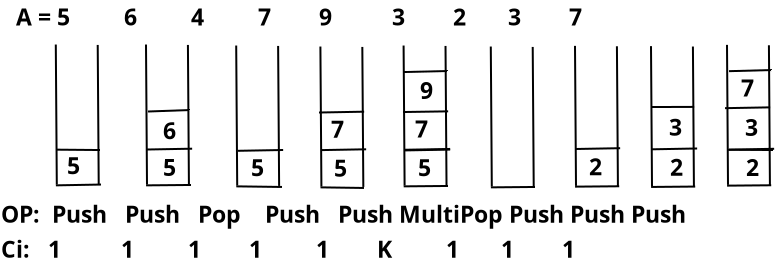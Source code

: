 <?xml version="1.0" encoding="UTF-8"?>
<dia:diagram xmlns:dia="http://www.lysator.liu.se/~alla/dia/">
  <dia:layer name="Background" visible="true" active="true">
    <dia:object type="Standard - Line" version="0" id="O0">
      <dia:attribute name="obj_pos">
        <dia:point val="-21.04,4.95"/>
      </dia:attribute>
      <dia:attribute name="obj_bb">
        <dia:rectangle val="-21.09,4.9;-20.939,12.0"/>
      </dia:attribute>
      <dia:attribute name="conn_endpoints">
        <dia:point val="-21.04,4.95"/>
        <dia:point val="-20.99,11.95"/>
      </dia:attribute>
      <dia:attribute name="numcp">
        <dia:int val="1"/>
      </dia:attribute>
    </dia:object>
    <dia:object type="Standard - Line" version="0" id="O1">
      <dia:attribute name="obj_pos">
        <dia:point val="-18.944,4.97"/>
      </dia:attribute>
      <dia:attribute name="obj_bb">
        <dia:rectangle val="-18.995,4.92;-18.844,12.021"/>
      </dia:attribute>
      <dia:attribute name="conn_endpoints">
        <dia:point val="-18.944,4.97"/>
        <dia:point val="-18.894,11.97"/>
      </dia:attribute>
      <dia:attribute name="numcp">
        <dia:int val="1"/>
      </dia:attribute>
    </dia:object>
    <dia:object type="Standard - Line" version="0" id="O2">
      <dia:attribute name="obj_pos">
        <dia:point val="-21.036,11.99"/>
      </dia:attribute>
      <dia:attribute name="obj_bb">
        <dia:rectangle val="-21.087,11.899;-18.729,12.041"/>
      </dia:attribute>
      <dia:attribute name="conn_endpoints">
        <dia:point val="-21.036,11.99"/>
        <dia:point val="-18.78,11.95"/>
      </dia:attribute>
      <dia:attribute name="numcp">
        <dia:int val="1"/>
      </dia:attribute>
    </dia:object>
    <dia:object type="Standard - Line" version="0" id="O3">
      <dia:attribute name="obj_pos">
        <dia:point val="-16.53,4.95"/>
      </dia:attribute>
      <dia:attribute name="obj_bb">
        <dia:rectangle val="-16.58,4.9;-16.429,12.0"/>
      </dia:attribute>
      <dia:attribute name="conn_endpoints">
        <dia:point val="-16.53,4.95"/>
        <dia:point val="-16.48,11.95"/>
      </dia:attribute>
      <dia:attribute name="numcp">
        <dia:int val="1"/>
      </dia:attribute>
    </dia:object>
    <dia:object type="Standard - Line" version="0" id="O4">
      <dia:attribute name="obj_pos">
        <dia:point val="-14.434,4.97"/>
      </dia:attribute>
      <dia:attribute name="obj_bb">
        <dia:rectangle val="-14.485,4.92;-14.334,12.021"/>
      </dia:attribute>
      <dia:attribute name="conn_endpoints">
        <dia:point val="-14.434,4.97"/>
        <dia:point val="-14.384,11.97"/>
      </dia:attribute>
      <dia:attribute name="numcp">
        <dia:int val="1"/>
      </dia:attribute>
    </dia:object>
    <dia:object type="Standard - Line" version="0" id="O5">
      <dia:attribute name="obj_pos">
        <dia:point val="-16.526,11.99"/>
      </dia:attribute>
      <dia:attribute name="obj_bb">
        <dia:rectangle val="-16.576,11.92;-14.23,12.041"/>
      </dia:attribute>
      <dia:attribute name="conn_endpoints">
        <dia:point val="-16.526,11.99"/>
        <dia:point val="-14.28,11.971"/>
      </dia:attribute>
      <dia:attribute name="numcp">
        <dia:int val="1"/>
      </dia:attribute>
    </dia:object>
    <dia:object type="Standard - Line" version="0" id="O6">
      <dia:attribute name="obj_pos">
        <dia:point val="-12.02,5"/>
      </dia:attribute>
      <dia:attribute name="obj_bb">
        <dia:rectangle val="-12.07,4.95;-11.919,12.05"/>
      </dia:attribute>
      <dia:attribute name="conn_endpoints">
        <dia:point val="-12.02,5"/>
        <dia:point val="-11.97,12"/>
      </dia:attribute>
      <dia:attribute name="numcp">
        <dia:int val="1"/>
      </dia:attribute>
    </dia:object>
    <dia:object type="Standard - Line" version="0" id="O7">
      <dia:attribute name="obj_pos">
        <dia:point val="-9.924,5.02"/>
      </dia:attribute>
      <dia:attribute name="obj_bb">
        <dia:rectangle val="-9.975,4.97;-9.824,12.071"/>
      </dia:attribute>
      <dia:attribute name="conn_endpoints">
        <dia:point val="-9.924,5.02"/>
        <dia:point val="-9.874,12.02"/>
      </dia:attribute>
      <dia:attribute name="numcp">
        <dia:int val="1"/>
      </dia:attribute>
    </dia:object>
    <dia:object type="Standard - Line" version="0" id="O8">
      <dia:attribute name="obj_pos">
        <dia:point val="-12.016,12.04"/>
      </dia:attribute>
      <dia:attribute name="obj_bb">
        <dia:rectangle val="-12.066,11.99;-9.679,12.121"/>
      </dia:attribute>
      <dia:attribute name="conn_endpoints">
        <dia:point val="-12.016,12.04"/>
        <dia:point val="-9.73,12.071"/>
      </dia:attribute>
      <dia:attribute name="numcp">
        <dia:int val="1"/>
      </dia:attribute>
    </dia:object>
    <dia:object type="Standard - Line" version="0" id="O9">
      <dia:attribute name="obj_pos">
        <dia:point val="-7.81,5.05"/>
      </dia:attribute>
      <dia:attribute name="obj_bb">
        <dia:rectangle val="-7.86,5.0;-7.709,12.1"/>
      </dia:attribute>
      <dia:attribute name="conn_endpoints">
        <dia:point val="-7.81,5.05"/>
        <dia:point val="-7.76,12.05"/>
      </dia:attribute>
      <dia:attribute name="numcp">
        <dia:int val="1"/>
      </dia:attribute>
    </dia:object>
    <dia:object type="Standard - Line" version="0" id="O10">
      <dia:attribute name="obj_pos">
        <dia:point val="-5.714,5.07"/>
      </dia:attribute>
      <dia:attribute name="obj_bb">
        <dia:rectangle val="-5.765,5.02;-5.614,12.121"/>
      </dia:attribute>
      <dia:attribute name="conn_endpoints">
        <dia:point val="-5.714,5.07"/>
        <dia:point val="-5.664,12.07"/>
      </dia:attribute>
      <dia:attribute name="numcp">
        <dia:int val="1"/>
      </dia:attribute>
    </dia:object>
    <dia:object type="Standard - Line" version="0" id="O11">
      <dia:attribute name="obj_pos">
        <dia:point val="-7.806,12.09"/>
      </dia:attribute>
      <dia:attribute name="obj_bb">
        <dia:rectangle val="-7.857,12.04;-5.579,12.171"/>
      </dia:attribute>
      <dia:attribute name="conn_endpoints">
        <dia:point val="-7.806,12.09"/>
        <dia:point val="-5.63,12.121"/>
      </dia:attribute>
      <dia:attribute name="numcp">
        <dia:int val="1"/>
      </dia:attribute>
    </dia:object>
    <dia:object type="Standard - Line" version="0" id="O12">
      <dia:attribute name="obj_pos">
        <dia:point val="-3.65,5"/>
      </dia:attribute>
      <dia:attribute name="obj_bb">
        <dia:rectangle val="-3.7,4.95;-3.549,12.05"/>
      </dia:attribute>
      <dia:attribute name="conn_endpoints">
        <dia:point val="-3.65,5"/>
        <dia:point val="-3.6,12"/>
      </dia:attribute>
      <dia:attribute name="numcp">
        <dia:int val="1"/>
      </dia:attribute>
    </dia:object>
    <dia:object type="Standard - Line" version="0" id="O13">
      <dia:attribute name="obj_pos">
        <dia:point val="-1.554,5.02"/>
      </dia:attribute>
      <dia:attribute name="obj_bb">
        <dia:rectangle val="-1.605,4.97;-1.454,12.071"/>
      </dia:attribute>
      <dia:attribute name="conn_endpoints">
        <dia:point val="-1.554,5.02"/>
        <dia:point val="-1.504,12.02"/>
      </dia:attribute>
      <dia:attribute name="numcp">
        <dia:int val="1"/>
      </dia:attribute>
    </dia:object>
    <dia:object type="Standard - Line" version="0" id="O14">
      <dia:attribute name="obj_pos">
        <dia:point val="-3.646,12.04"/>
      </dia:attribute>
      <dia:attribute name="obj_bb">
        <dia:rectangle val="-3.696,11.97;-1.38,12.091"/>
      </dia:attribute>
      <dia:attribute name="conn_endpoints">
        <dia:point val="-3.646,12.04"/>
        <dia:point val="-1.43,12.021"/>
      </dia:attribute>
      <dia:attribute name="numcp">
        <dia:int val="1"/>
      </dia:attribute>
    </dia:object>
    <dia:object type="Standard - Line" version="0" id="O15">
      <dia:attribute name="obj_pos">
        <dia:point val="0.71,5.05"/>
      </dia:attribute>
      <dia:attribute name="obj_bb">
        <dia:rectangle val="0.66,5.0;0.811,12.1"/>
      </dia:attribute>
      <dia:attribute name="conn_endpoints">
        <dia:point val="0.71,5.05"/>
        <dia:point val="0.76,12.05"/>
      </dia:attribute>
      <dia:attribute name="numcp">
        <dia:int val="1"/>
      </dia:attribute>
    </dia:object>
    <dia:object type="Standard - Line" version="0" id="O16">
      <dia:attribute name="obj_pos">
        <dia:point val="2.806,5.07"/>
      </dia:attribute>
      <dia:attribute name="obj_bb">
        <dia:rectangle val="2.755,5.02;2.906,12.121"/>
      </dia:attribute>
      <dia:attribute name="conn_endpoints">
        <dia:point val="2.806,5.07"/>
        <dia:point val="2.856,12.07"/>
      </dia:attribute>
      <dia:attribute name="numcp">
        <dia:int val="1"/>
      </dia:attribute>
    </dia:object>
    <dia:object type="Standard - Line" version="0" id="O17">
      <dia:attribute name="obj_pos">
        <dia:point val="0.714,12.09"/>
      </dia:attribute>
      <dia:attribute name="obj_bb">
        <dia:rectangle val="0.664,12.02;2.97,12.141"/>
      </dia:attribute>
      <dia:attribute name="conn_endpoints">
        <dia:point val="0.714,12.09"/>
        <dia:point val="2.92,12.071"/>
      </dia:attribute>
      <dia:attribute name="numcp">
        <dia:int val="1"/>
      </dia:attribute>
    </dia:object>
    <dia:object type="Standard - Line" version="0" id="O18">
      <dia:attribute name="obj_pos">
        <dia:point val="4.92,5.015"/>
      </dia:attribute>
      <dia:attribute name="obj_bb">
        <dia:rectangle val="4.87,4.965;5.021,12.065"/>
      </dia:attribute>
      <dia:attribute name="conn_endpoints">
        <dia:point val="4.92,5.015"/>
        <dia:point val="4.97,12.015"/>
      </dia:attribute>
      <dia:attribute name="numcp">
        <dia:int val="1"/>
      </dia:attribute>
    </dia:object>
    <dia:object type="Standard - Line" version="0" id="O19">
      <dia:attribute name="obj_pos">
        <dia:point val="7.016,5.035"/>
      </dia:attribute>
      <dia:attribute name="obj_bb">
        <dia:rectangle val="6.965,4.985;7.116,12.086"/>
      </dia:attribute>
      <dia:attribute name="conn_endpoints">
        <dia:point val="7.016,5.035"/>
        <dia:point val="7.066,12.035"/>
      </dia:attribute>
      <dia:attribute name="numcp">
        <dia:int val="1"/>
      </dia:attribute>
    </dia:object>
    <dia:object type="Standard - Line" version="0" id="O20">
      <dia:attribute name="obj_pos">
        <dia:point val="4.924,12.055"/>
      </dia:attribute>
      <dia:attribute name="obj_bb">
        <dia:rectangle val="4.874,11.985;7.181,12.106"/>
      </dia:attribute>
      <dia:attribute name="conn_endpoints">
        <dia:point val="4.924,12.055"/>
        <dia:point val="7.13,12.036"/>
      </dia:attribute>
      <dia:attribute name="numcp">
        <dia:int val="1"/>
      </dia:attribute>
    </dia:object>
    <dia:object type="Standard - Line" version="0" id="O21">
      <dia:attribute name="obj_pos">
        <dia:point val="8.72,5.03"/>
      </dia:attribute>
      <dia:attribute name="obj_bb">
        <dia:rectangle val="8.67,4.98;8.821,12.08"/>
      </dia:attribute>
      <dia:attribute name="conn_endpoints">
        <dia:point val="8.72,5.03"/>
        <dia:point val="8.77,12.03"/>
      </dia:attribute>
      <dia:attribute name="numcp">
        <dia:int val="1"/>
      </dia:attribute>
    </dia:object>
    <dia:object type="Standard - Line" version="0" id="O22">
      <dia:attribute name="obj_pos">
        <dia:point val="10.816,5.05"/>
      </dia:attribute>
      <dia:attribute name="obj_bb">
        <dia:rectangle val="10.765,5;10.916,12.101"/>
      </dia:attribute>
      <dia:attribute name="conn_endpoints">
        <dia:point val="10.816,5.05"/>
        <dia:point val="10.866,12.05"/>
      </dia:attribute>
      <dia:attribute name="numcp">
        <dia:int val="1"/>
      </dia:attribute>
    </dia:object>
    <dia:object type="Standard - Line" version="0" id="O23">
      <dia:attribute name="obj_pos">
        <dia:point val="8.724,12.07"/>
      </dia:attribute>
      <dia:attribute name="obj_bb">
        <dia:rectangle val="8.674,12.0;10.981,12.121"/>
      </dia:attribute>
      <dia:attribute name="conn_endpoints">
        <dia:point val="8.724,12.07"/>
        <dia:point val="10.93,12.051"/>
      </dia:attribute>
      <dia:attribute name="numcp">
        <dia:int val="1"/>
      </dia:attribute>
    </dia:object>
    <dia:object type="Standard - Line" version="0" id="O24">
      <dia:attribute name="obj_pos">
        <dia:point val="-20.979,10.206"/>
      </dia:attribute>
      <dia:attribute name="obj_bb">
        <dia:rectangle val="-21.029,10.156;-18.779,10.274"/>
      </dia:attribute>
      <dia:attribute name="conn_endpoints">
        <dia:point val="-20.979,10.206"/>
        <dia:point val="-18.83,10.224"/>
      </dia:attribute>
      <dia:attribute name="numcp">
        <dia:int val="1"/>
      </dia:attribute>
    </dia:object>
    <dia:object type="Standard - Text" version="1" id="O25">
      <dia:attribute name="obj_pos">
        <dia:point val="-23.03,4.0"/>
      </dia:attribute>
      <dia:attribute name="obj_bb">
        <dia:rectangle val="-23.03,2.901;14.031,4.336"/>
      </dia:attribute>
      <dia:attribute name="text">
        <dia:composite type="text">
          <dia:attribute name="string">
            <dia:string>#A = 5         6         4         7        9          3        2       3        7#</dia:string>
          </dia:attribute>
          <dia:attribute name="font">
            <dia:font family="sans" style="80" name="Helvetica-Bold"/>
          </dia:attribute>
          <dia:attribute name="height">
            <dia:real val="1.435"/>
          </dia:attribute>
          <dia:attribute name="pos">
            <dia:point val="-23.03,4.0"/>
          </dia:attribute>
          <dia:attribute name="color">
            <dia:color val="#000000"/>
          </dia:attribute>
          <dia:attribute name="alignment">
            <dia:enum val="0"/>
          </dia:attribute>
        </dia:composite>
      </dia:attribute>
      <dia:attribute name="valign">
        <dia:enum val="3"/>
      </dia:attribute>
    </dia:object>
    <dia:object type="Standard - Line" version="0" id="O26">
      <dia:attribute name="obj_pos">
        <dia:point val="12.52,4.965"/>
      </dia:attribute>
      <dia:attribute name="obj_bb">
        <dia:rectangle val="12.47,4.915;12.621,12.015"/>
      </dia:attribute>
      <dia:attribute name="conn_endpoints">
        <dia:point val="12.52,4.965"/>
        <dia:point val="12.57,11.965"/>
      </dia:attribute>
      <dia:attribute name="numcp">
        <dia:int val="1"/>
      </dia:attribute>
    </dia:object>
    <dia:object type="Standard - Line" version="0" id="O27">
      <dia:attribute name="obj_pos">
        <dia:point val="14.616,4.985"/>
      </dia:attribute>
      <dia:attribute name="obj_bb">
        <dia:rectangle val="14.565,4.935;14.716,12.036"/>
      </dia:attribute>
      <dia:attribute name="conn_endpoints">
        <dia:point val="14.616,4.985"/>
        <dia:point val="14.666,11.985"/>
      </dia:attribute>
      <dia:attribute name="numcp">
        <dia:int val="1"/>
      </dia:attribute>
    </dia:object>
    <dia:object type="Standard - Line" version="0" id="O28">
      <dia:attribute name="obj_pos">
        <dia:point val="12.524,12.005"/>
      </dia:attribute>
      <dia:attribute name="obj_bb">
        <dia:rectangle val="12.474,11.935;14.781,12.056"/>
      </dia:attribute>
      <dia:attribute name="conn_endpoints">
        <dia:point val="12.524,12.005"/>
        <dia:point val="14.73,11.986"/>
      </dia:attribute>
      <dia:attribute name="numcp">
        <dia:int val="1"/>
      </dia:attribute>
    </dia:object>
    <dia:object type="Standard - Text" version="1" id="O29">
      <dia:attribute name="obj_pos">
        <dia:point val="-20.48,11.43"/>
      </dia:attribute>
      <dia:attribute name="obj_bb">
        <dia:rectangle val="-20.48,10.365;-19.682,11.7"/>
      </dia:attribute>
      <dia:attribute name="text">
        <dia:composite type="text">
          <dia:attribute name="string">
            <dia:string>#5#</dia:string>
          </dia:attribute>
          <dia:attribute name="font">
            <dia:font family="sans" style="80" name="Helvetica-Bold"/>
          </dia:attribute>
          <dia:attribute name="height">
            <dia:real val="1.435"/>
          </dia:attribute>
          <dia:attribute name="pos">
            <dia:point val="-20.48,11.43"/>
          </dia:attribute>
          <dia:attribute name="color">
            <dia:color val="#000000"/>
          </dia:attribute>
          <dia:attribute name="alignment">
            <dia:enum val="0"/>
          </dia:attribute>
        </dia:composite>
      </dia:attribute>
      <dia:attribute name="valign">
        <dia:enum val="3"/>
      </dia:attribute>
    </dia:object>
    <dia:object type="Standard - Text" version="1" id="O30">
      <dia:attribute name="obj_pos">
        <dia:point val="-15.68,9.68"/>
      </dia:attribute>
      <dia:attribute name="obj_bb">
        <dia:rectangle val="-15.68,8.615;-14.882,9.95"/>
      </dia:attribute>
      <dia:attribute name="text">
        <dia:composite type="text">
          <dia:attribute name="string">
            <dia:string>#6#</dia:string>
          </dia:attribute>
          <dia:attribute name="font">
            <dia:font family="sans" style="80" name="Helvetica-Bold"/>
          </dia:attribute>
          <dia:attribute name="height">
            <dia:real val="1.435"/>
          </dia:attribute>
          <dia:attribute name="pos">
            <dia:point val="-15.68,9.68"/>
          </dia:attribute>
          <dia:attribute name="color">
            <dia:color val="#000000"/>
          </dia:attribute>
          <dia:attribute name="alignment">
            <dia:enum val="0"/>
          </dia:attribute>
        </dia:composite>
      </dia:attribute>
      <dia:attribute name="valign">
        <dia:enum val="3"/>
      </dia:attribute>
    </dia:object>
    <dia:object type="Standard - Text" version="1" id="O31">
      <dia:attribute name="obj_pos">
        <dia:point val="-7.28,9.61"/>
      </dia:attribute>
      <dia:attribute name="obj_bb">
        <dia:rectangle val="-7.28,8.545;-6.482,9.88"/>
      </dia:attribute>
      <dia:attribute name="text">
        <dia:composite type="text">
          <dia:attribute name="string">
            <dia:string>#7#</dia:string>
          </dia:attribute>
          <dia:attribute name="font">
            <dia:font family="sans" style="80" name="Helvetica-Bold"/>
          </dia:attribute>
          <dia:attribute name="height">
            <dia:real val="1.435"/>
          </dia:attribute>
          <dia:attribute name="pos">
            <dia:point val="-7.28,9.61"/>
          </dia:attribute>
          <dia:attribute name="color">
            <dia:color val="#000000"/>
          </dia:attribute>
          <dia:attribute name="alignment">
            <dia:enum val="0"/>
          </dia:attribute>
        </dia:composite>
      </dia:attribute>
      <dia:attribute name="valign">
        <dia:enum val="3"/>
      </dia:attribute>
    </dia:object>
    <dia:object type="Standard - Text" version="1" id="O32">
      <dia:attribute name="obj_pos">
        <dia:point val="-2.83,7.675"/>
      </dia:attribute>
      <dia:attribute name="obj_bb">
        <dia:rectangle val="-2.83,6.61;-2.032,7.945"/>
      </dia:attribute>
      <dia:attribute name="text">
        <dia:composite type="text">
          <dia:attribute name="string">
            <dia:string>#9#</dia:string>
          </dia:attribute>
          <dia:attribute name="font">
            <dia:font family="sans" style="80" name="Helvetica-Bold"/>
          </dia:attribute>
          <dia:attribute name="height">
            <dia:real val="1.435"/>
          </dia:attribute>
          <dia:attribute name="pos">
            <dia:point val="-2.83,7.675"/>
          </dia:attribute>
          <dia:attribute name="color">
            <dia:color val="#000000"/>
          </dia:attribute>
          <dia:attribute name="alignment">
            <dia:enum val="0"/>
          </dia:attribute>
        </dia:composite>
      </dia:attribute>
      <dia:attribute name="valign">
        <dia:enum val="3"/>
      </dia:attribute>
    </dia:object>
    <dia:object type="Standard - Text" version="1" id="O33">
      <dia:attribute name="obj_pos">
        <dia:point val="5.62,11.49"/>
      </dia:attribute>
      <dia:attribute name="obj_bb">
        <dia:rectangle val="5.62,10.425;6.418,11.76"/>
      </dia:attribute>
      <dia:attribute name="text">
        <dia:composite type="text">
          <dia:attribute name="string">
            <dia:string>#2#</dia:string>
          </dia:attribute>
          <dia:attribute name="font">
            <dia:font family="sans" style="80" name="Helvetica-Bold"/>
          </dia:attribute>
          <dia:attribute name="height">
            <dia:real val="1.435"/>
          </dia:attribute>
          <dia:attribute name="pos">
            <dia:point val="5.62,11.49"/>
          </dia:attribute>
          <dia:attribute name="color">
            <dia:color val="#000000"/>
          </dia:attribute>
          <dia:attribute name="alignment">
            <dia:enum val="0"/>
          </dia:attribute>
        </dia:composite>
      </dia:attribute>
      <dia:attribute name="valign">
        <dia:enum val="3"/>
      </dia:attribute>
    </dia:object>
    <dia:object type="Standard - Text" version="1" id="O34">
      <dia:attribute name="obj_pos">
        <dia:point val="9.62,9.505"/>
      </dia:attribute>
      <dia:attribute name="obj_bb">
        <dia:rectangle val="9.62,8.44;10.418,9.775"/>
      </dia:attribute>
      <dia:attribute name="text">
        <dia:composite type="text">
          <dia:attribute name="string">
            <dia:string>#3#</dia:string>
          </dia:attribute>
          <dia:attribute name="font">
            <dia:font family="sans" style="80" name="Helvetica-Bold"/>
          </dia:attribute>
          <dia:attribute name="height">
            <dia:real val="1.435"/>
          </dia:attribute>
          <dia:attribute name="pos">
            <dia:point val="9.62,9.505"/>
          </dia:attribute>
          <dia:attribute name="color">
            <dia:color val="#000000"/>
          </dia:attribute>
          <dia:attribute name="alignment">
            <dia:enum val="0"/>
          </dia:attribute>
        </dia:composite>
      </dia:attribute>
      <dia:attribute name="valign">
        <dia:enum val="3"/>
      </dia:attribute>
    </dia:object>
    <dia:object type="Standard - Line" version="0" id="O35">
      <dia:attribute name="obj_pos">
        <dia:point val="-16.479,10.198"/>
      </dia:attribute>
      <dia:attribute name="obj_bb">
        <dia:rectangle val="-16.53,10.106;-14.172,10.249"/>
      </dia:attribute>
      <dia:attribute name="conn_endpoints">
        <dia:point val="-16.479,10.198"/>
        <dia:point val="-14.223,10.157"/>
      </dia:attribute>
      <dia:attribute name="numcp">
        <dia:int val="1"/>
      </dia:attribute>
    </dia:object>
    <dia:object type="Standard - Line" version="0" id="O36">
      <dia:attribute name="obj_pos">
        <dia:point val="-11.929,10.263"/>
      </dia:attribute>
      <dia:attribute name="obj_bb">
        <dia:rectangle val="-11.98,10.171;-9.622,10.314"/>
      </dia:attribute>
      <dia:attribute name="conn_endpoints">
        <dia:point val="-11.929,10.263"/>
        <dia:point val="-9.673,10.222"/>
      </dia:attribute>
      <dia:attribute name="numcp">
        <dia:int val="1"/>
      </dia:attribute>
    </dia:object>
    <dia:object type="Standard - Line" version="0" id="O37">
      <dia:attribute name="obj_pos">
        <dia:point val="-7.779,10.228"/>
      </dia:attribute>
      <dia:attribute name="obj_bb">
        <dia:rectangle val="-7.83,10.136;-5.472,10.279"/>
      </dia:attribute>
      <dia:attribute name="conn_endpoints">
        <dia:point val="-7.779,10.228"/>
        <dia:point val="-5.523,10.187"/>
      </dia:attribute>
      <dia:attribute name="numcp">
        <dia:int val="1"/>
      </dia:attribute>
    </dia:object>
    <dia:object type="Standard - Line" version="0" id="O38">
      <dia:attribute name="obj_pos">
        <dia:point val="-3.579,10.243"/>
      </dia:attribute>
      <dia:attribute name="obj_bb">
        <dia:rectangle val="-3.63,10.151;-1.272,10.294"/>
      </dia:attribute>
      <dia:attribute name="conn_endpoints">
        <dia:point val="-3.579,10.243"/>
        <dia:point val="-1.323,10.202"/>
      </dia:attribute>
      <dia:attribute name="numcp">
        <dia:int val="1"/>
      </dia:attribute>
    </dia:object>
    <dia:object type="Standard - Line" version="0" id="O39">
      <dia:attribute name="obj_pos">
        <dia:point val="8.77,8.074"/>
      </dia:attribute>
      <dia:attribute name="obj_bb">
        <dia:rectangle val="8.72,8.017;10.927,8.124"/>
      </dia:attribute>
      <dia:attribute name="conn_endpoints">
        <dia:point val="8.77,8.074"/>
        <dia:point val="10.877,8.067"/>
      </dia:attribute>
      <dia:attribute name="numcp">
        <dia:int val="1"/>
      </dia:attribute>
    </dia:object>
    <dia:object type="Standard - Line" version="0" id="O40">
      <dia:attribute name="obj_pos">
        <dia:point val="4.921,10.173"/>
      </dia:attribute>
      <dia:attribute name="obj_bb">
        <dia:rectangle val="4.87,10.081;7.228,10.224"/>
      </dia:attribute>
      <dia:attribute name="conn_endpoints">
        <dia:point val="4.921,10.173"/>
        <dia:point val="7.177,10.132"/>
      </dia:attribute>
      <dia:attribute name="numcp">
        <dia:int val="1"/>
      </dia:attribute>
    </dia:object>
    <dia:object type="Standard - Line" version="0" id="O41">
      <dia:attribute name="obj_pos">
        <dia:point val="8.771,10.188"/>
      </dia:attribute>
      <dia:attribute name="obj_bb">
        <dia:rectangle val="8.72,10.096;11.078,10.239"/>
      </dia:attribute>
      <dia:attribute name="conn_endpoints">
        <dia:point val="8.771,10.188"/>
        <dia:point val="11.027,10.147"/>
      </dia:attribute>
      <dia:attribute name="numcp">
        <dia:int val="1"/>
      </dia:attribute>
    </dia:object>
    <dia:object type="Standard - Line" version="0" id="O42">
      <dia:attribute name="obj_pos">
        <dia:point val="12.621,10.203"/>
      </dia:attribute>
      <dia:attribute name="obj_bb">
        <dia:rectangle val="12.57,10.111;14.928,10.254"/>
      </dia:attribute>
      <dia:attribute name="conn_endpoints">
        <dia:point val="12.621,10.203"/>
        <dia:point val="14.877,10.162"/>
      </dia:attribute>
      <dia:attribute name="numcp">
        <dia:int val="1"/>
      </dia:attribute>
    </dia:object>
    <dia:object type="Standard - Text" version="1" id="O43">
      <dia:attribute name="obj_pos">
        <dia:point val="-15.68,11.521"/>
      </dia:attribute>
      <dia:attribute name="obj_bb">
        <dia:rectangle val="-15.713,10.423;-14.882,11.858"/>
      </dia:attribute>
      <dia:attribute name="text">
        <dia:composite type="text">
          <dia:attribute name="string">
            <dia:string>#5#</dia:string>
          </dia:attribute>
          <dia:attribute name="font">
            <dia:font family="sans" style="80" name="Helvetica-Bold"/>
          </dia:attribute>
          <dia:attribute name="height">
            <dia:real val="1.435"/>
          </dia:attribute>
          <dia:attribute name="pos">
            <dia:point val="-15.68,11.521"/>
          </dia:attribute>
          <dia:attribute name="color">
            <dia:color val="#000000"/>
          </dia:attribute>
          <dia:attribute name="alignment">
            <dia:enum val="0"/>
          </dia:attribute>
        </dia:composite>
      </dia:attribute>
      <dia:attribute name="valign">
        <dia:enum val="3"/>
      </dia:attribute>
    </dia:object>
    <dia:object type="Standard - Text" version="1" id="O44">
      <dia:attribute name="obj_pos">
        <dia:point val="-11.28,11.536"/>
      </dia:attribute>
      <dia:attribute name="obj_bb">
        <dia:rectangle val="-11.313,10.438;-10.482,11.873"/>
      </dia:attribute>
      <dia:attribute name="text">
        <dia:composite type="text">
          <dia:attribute name="string">
            <dia:string>#5#</dia:string>
          </dia:attribute>
          <dia:attribute name="font">
            <dia:font family="sans" style="80" name="Helvetica-Bold"/>
          </dia:attribute>
          <dia:attribute name="height">
            <dia:real val="1.435"/>
          </dia:attribute>
          <dia:attribute name="pos">
            <dia:point val="-11.28,11.536"/>
          </dia:attribute>
          <dia:attribute name="color">
            <dia:color val="#000000"/>
          </dia:attribute>
          <dia:attribute name="alignment">
            <dia:enum val="0"/>
          </dia:attribute>
        </dia:composite>
      </dia:attribute>
      <dia:attribute name="valign">
        <dia:enum val="3"/>
      </dia:attribute>
    </dia:object>
    <dia:object type="Standard - Line" version="0" id="O45">
      <dia:attribute name="obj_pos">
        <dia:point val="-16.429,8.298"/>
      </dia:attribute>
      <dia:attribute name="obj_bb">
        <dia:rectangle val="-16.481,8.172;-14.328,8.35"/>
      </dia:attribute>
      <dia:attribute name="conn_endpoints">
        <dia:point val="-16.429,8.298"/>
        <dia:point val="-14.38,8.224"/>
      </dia:attribute>
      <dia:attribute name="numcp">
        <dia:int val="1"/>
      </dia:attribute>
    </dia:object>
    <dia:object type="Standard - Line" version="0" id="O46">
      <dia:attribute name="obj_pos">
        <dia:point val="-7.879,8.348"/>
      </dia:attribute>
      <dia:attribute name="obj_bb">
        <dia:rectangle val="-7.93,8.256;-5.572,8.399"/>
      </dia:attribute>
      <dia:attribute name="conn_endpoints">
        <dia:point val="-7.879,8.348"/>
        <dia:point val="-5.623,8.307"/>
      </dia:attribute>
      <dia:attribute name="numcp">
        <dia:int val="1"/>
      </dia:attribute>
    </dia:object>
    <dia:object type="Standard - Text" version="1" id="O47">
      <dia:attribute name="obj_pos">
        <dia:point val="-7.13,11.554"/>
      </dia:attribute>
      <dia:attribute name="obj_bb">
        <dia:rectangle val="-7.163,10.456;-6.332,11.891"/>
      </dia:attribute>
      <dia:attribute name="text">
        <dia:composite type="text">
          <dia:attribute name="string">
            <dia:string>#5#</dia:string>
          </dia:attribute>
          <dia:attribute name="font">
            <dia:font family="sans" style="80" name="Helvetica-Bold"/>
          </dia:attribute>
          <dia:attribute name="height">
            <dia:real val="1.435"/>
          </dia:attribute>
          <dia:attribute name="pos">
            <dia:point val="-7.13,11.554"/>
          </dia:attribute>
          <dia:attribute name="color">
            <dia:color val="#000000"/>
          </dia:attribute>
          <dia:attribute name="alignment">
            <dia:enum val="0"/>
          </dia:attribute>
        </dia:composite>
      </dia:attribute>
      <dia:attribute name="valign">
        <dia:enum val="3"/>
      </dia:attribute>
    </dia:object>
    <dia:object type="Standard - Text" version="1" id="O48">
      <dia:attribute name="obj_pos">
        <dia:point val="-3.08,9.592"/>
      </dia:attribute>
      <dia:attribute name="obj_bb">
        <dia:rectangle val="-3.113,8.494;-2.282,9.929"/>
      </dia:attribute>
      <dia:attribute name="text">
        <dia:composite type="text">
          <dia:attribute name="string">
            <dia:string>#7#</dia:string>
          </dia:attribute>
          <dia:attribute name="font">
            <dia:font family="sans" style="80" name="Helvetica-Bold"/>
          </dia:attribute>
          <dia:attribute name="height">
            <dia:real val="1.435"/>
          </dia:attribute>
          <dia:attribute name="pos">
            <dia:point val="-3.08,9.592"/>
          </dia:attribute>
          <dia:attribute name="color">
            <dia:color val="#000000"/>
          </dia:attribute>
          <dia:attribute name="alignment">
            <dia:enum val="0"/>
          </dia:attribute>
        </dia:composite>
      </dia:attribute>
      <dia:attribute name="valign">
        <dia:enum val="3"/>
      </dia:attribute>
    </dia:object>
    <dia:object type="Standard - Line" version="0" id="O49">
      <dia:attribute name="obj_pos">
        <dia:point val="-3.579,10.211"/>
      </dia:attribute>
      <dia:attribute name="obj_bb">
        <dia:rectangle val="-3.63,10.119;-1.272,10.261"/>
      </dia:attribute>
      <dia:attribute name="conn_endpoints">
        <dia:point val="-3.579,10.211"/>
        <dia:point val="-1.323,10.17"/>
      </dia:attribute>
      <dia:attribute name="numcp">
        <dia:int val="1"/>
      </dia:attribute>
    </dia:object>
    <dia:object type="Standard - Line" version="0" id="O50">
      <dia:attribute name="obj_pos">
        <dia:point val="-3.68,8.324"/>
      </dia:attribute>
      <dia:attribute name="obj_bb">
        <dia:rectangle val="-3.731,8.239;-1.372,8.375"/>
      </dia:attribute>
      <dia:attribute name="conn_endpoints">
        <dia:point val="-3.68,8.324"/>
        <dia:point val="-1.423,8.29"/>
      </dia:attribute>
      <dia:attribute name="numcp">
        <dia:int val="1"/>
      </dia:attribute>
    </dia:object>
    <dia:object type="Standard - Text" version="1" id="O51">
      <dia:attribute name="obj_pos">
        <dia:point val="-2.93,11.537"/>
      </dia:attribute>
      <dia:attribute name="obj_bb">
        <dia:rectangle val="-2.93,10.472;-2.132,11.806"/>
      </dia:attribute>
      <dia:attribute name="text">
        <dia:composite type="text">
          <dia:attribute name="string">
            <dia:string>#5#</dia:string>
          </dia:attribute>
          <dia:attribute name="font">
            <dia:font family="sans" style="80" name="Helvetica-Bold"/>
          </dia:attribute>
          <dia:attribute name="height">
            <dia:real val="1.435"/>
          </dia:attribute>
          <dia:attribute name="pos">
            <dia:point val="-2.93,11.537"/>
          </dia:attribute>
          <dia:attribute name="color">
            <dia:color val="#000000"/>
          </dia:attribute>
          <dia:attribute name="alignment">
            <dia:enum val="0"/>
          </dia:attribute>
        </dia:composite>
      </dia:attribute>
      <dia:attribute name="valign">
        <dia:enum val="3"/>
      </dia:attribute>
    </dia:object>
    <dia:object type="Standard - Line" version="0" id="O52">
      <dia:attribute name="obj_pos">
        <dia:point val="-3.629,6.324"/>
      </dia:attribute>
      <dia:attribute name="obj_bb">
        <dia:rectangle val="-3.68,6.223;-1.429,6.375"/>
      </dia:attribute>
      <dia:attribute name="conn_endpoints">
        <dia:point val="-3.629,6.324"/>
        <dia:point val="-1.48,6.274"/>
      </dia:attribute>
      <dia:attribute name="numcp">
        <dia:int val="1"/>
      </dia:attribute>
    </dia:object>
    <dia:object type="Standard - Text" version="1" id="O53">
      <dia:attribute name="obj_pos">
        <dia:point val="9.67,11.504"/>
      </dia:attribute>
      <dia:attribute name="obj_bb">
        <dia:rectangle val="9.637,10.406;10.468,11.841"/>
      </dia:attribute>
      <dia:attribute name="text">
        <dia:composite type="text">
          <dia:attribute name="string">
            <dia:string>#2#</dia:string>
          </dia:attribute>
          <dia:attribute name="font">
            <dia:font family="sans" style="80" name="Helvetica-Bold"/>
          </dia:attribute>
          <dia:attribute name="height">
            <dia:real val="1.435"/>
          </dia:attribute>
          <dia:attribute name="pos">
            <dia:point val="9.67,11.504"/>
          </dia:attribute>
          <dia:attribute name="color">
            <dia:color val="#000000"/>
          </dia:attribute>
          <dia:attribute name="alignment">
            <dia:enum val="0"/>
          </dia:attribute>
        </dia:composite>
      </dia:attribute>
      <dia:attribute name="valign">
        <dia:enum val="3"/>
      </dia:attribute>
    </dia:object>
    <dia:object type="Standard - Text" version="1" id="O54">
      <dia:attribute name="obj_pos">
        <dia:point val="13.42,9.527"/>
      </dia:attribute>
      <dia:attribute name="obj_bb">
        <dia:rectangle val="13.387,8.429;14.218,9.864"/>
      </dia:attribute>
      <dia:attribute name="text">
        <dia:composite type="text">
          <dia:attribute name="string">
            <dia:string>#3#</dia:string>
          </dia:attribute>
          <dia:attribute name="font">
            <dia:font family="sans" style="80" name="Helvetica-Bold"/>
          </dia:attribute>
          <dia:attribute name="height">
            <dia:real val="1.435"/>
          </dia:attribute>
          <dia:attribute name="pos">
            <dia:point val="13.42,9.527"/>
          </dia:attribute>
          <dia:attribute name="color">
            <dia:color val="#000000"/>
          </dia:attribute>
          <dia:attribute name="alignment">
            <dia:enum val="0"/>
          </dia:attribute>
        </dia:composite>
      </dia:attribute>
      <dia:attribute name="valign">
        <dia:enum val="3"/>
      </dia:attribute>
    </dia:object>
    <dia:object type="Standard - Line" version="0" id="O55">
      <dia:attribute name="obj_pos">
        <dia:point val="12.421,8.131"/>
      </dia:attribute>
      <dia:attribute name="obj_bb">
        <dia:rectangle val="12.37,8.039;14.728,8.181"/>
      </dia:attribute>
      <dia:attribute name="conn_endpoints">
        <dia:point val="12.421,8.131"/>
        <dia:point val="14.677,8.09"/>
      </dia:attribute>
      <dia:attribute name="numcp">
        <dia:int val="1"/>
      </dia:attribute>
    </dia:object>
    <dia:object type="Standard - Line" version="0" id="O56">
      <dia:attribute name="obj_pos">
        <dia:point val="12.571,10.211"/>
      </dia:attribute>
      <dia:attribute name="obj_bb">
        <dia:rectangle val="12.521,10.16;14.87,10.274"/>
      </dia:attribute>
      <dia:attribute name="conn_endpoints">
        <dia:point val="12.571,10.211"/>
        <dia:point val="14.82,10.224"/>
      </dia:attribute>
      <dia:attribute name="numcp">
        <dia:int val="1"/>
      </dia:attribute>
    </dia:object>
    <dia:object type="Standard - Text" version="1" id="O57">
      <dia:attribute name="obj_pos">
        <dia:point val="13.47,11.527"/>
      </dia:attribute>
      <dia:attribute name="obj_bb">
        <dia:rectangle val="13.47,10.461;14.268,11.796"/>
      </dia:attribute>
      <dia:attribute name="text">
        <dia:composite type="text">
          <dia:attribute name="string">
            <dia:string>#2#</dia:string>
          </dia:attribute>
          <dia:attribute name="font">
            <dia:font family="sans" style="80" name="Helvetica-Bold"/>
          </dia:attribute>
          <dia:attribute name="height">
            <dia:real val="1.435"/>
          </dia:attribute>
          <dia:attribute name="pos">
            <dia:point val="13.47,11.527"/>
          </dia:attribute>
          <dia:attribute name="color">
            <dia:color val="#000000"/>
          </dia:attribute>
          <dia:attribute name="alignment">
            <dia:enum val="0"/>
          </dia:attribute>
        </dia:composite>
      </dia:attribute>
      <dia:attribute name="valign">
        <dia:enum val="3"/>
      </dia:attribute>
    </dia:object>
    <dia:object type="Standard - Text" version="1" id="O58">
      <dia:attribute name="obj_pos">
        <dia:point val="13.22,7.542"/>
      </dia:attribute>
      <dia:attribute name="obj_bb">
        <dia:rectangle val="13.187,6.444;14.018,7.879"/>
      </dia:attribute>
      <dia:attribute name="text">
        <dia:composite type="text">
          <dia:attribute name="string">
            <dia:string>#7#</dia:string>
          </dia:attribute>
          <dia:attribute name="font">
            <dia:font family="sans" style="80" name="Helvetica-Bold"/>
          </dia:attribute>
          <dia:attribute name="height">
            <dia:real val="1.435"/>
          </dia:attribute>
          <dia:attribute name="pos">
            <dia:point val="13.22,7.542"/>
          </dia:attribute>
          <dia:attribute name="color">
            <dia:color val="#000000"/>
          </dia:attribute>
          <dia:attribute name="alignment">
            <dia:enum val="0"/>
          </dia:attribute>
        </dia:composite>
      </dia:attribute>
      <dia:attribute name="valign">
        <dia:enum val="3"/>
      </dia:attribute>
    </dia:object>
    <dia:object type="Standard - Line" version="0" id="O59">
      <dia:attribute name="obj_pos">
        <dia:point val="12.621,6.281"/>
      </dia:attribute>
      <dia:attribute name="obj_bb">
        <dia:rectangle val="12.57,6.173;14.771,6.332"/>
      </dia:attribute>
      <dia:attribute name="conn_endpoints">
        <dia:point val="12.621,6.281"/>
        <dia:point val="14.72,6.224"/>
      </dia:attribute>
      <dia:attribute name="numcp">
        <dia:int val="1"/>
      </dia:attribute>
    </dia:object>
    <dia:object type="Standard - Text" version="1" id="O60">
      <dia:attribute name="obj_pos">
        <dia:point val="-23.78,13.854"/>
      </dia:attribute>
      <dia:attribute name="obj_bb">
        <dia:rectangle val="-23.78,12.756;16.423,14.191"/>
      </dia:attribute>
      <dia:attribute name="text">
        <dia:composite type="text">
          <dia:attribute name="string">
            <dia:string>#OP:  Push   Push   Pop    Push   Push MultiPop Push Push Push#</dia:string>
          </dia:attribute>
          <dia:attribute name="font">
            <dia:font family="sans" style="80" name="Helvetica-Bold"/>
          </dia:attribute>
          <dia:attribute name="height">
            <dia:real val="1.435"/>
          </dia:attribute>
          <dia:attribute name="pos">
            <dia:point val="-23.78,13.854"/>
          </dia:attribute>
          <dia:attribute name="color">
            <dia:color val="#000000"/>
          </dia:attribute>
          <dia:attribute name="alignment">
            <dia:enum val="0"/>
          </dia:attribute>
        </dia:composite>
      </dia:attribute>
      <dia:attribute name="valign">
        <dia:enum val="3"/>
      </dia:attribute>
    </dia:object>
    <dia:object type="Standard - Text" version="1" id="O61">
      <dia:attribute name="obj_pos">
        <dia:point val="-23.78,15.604"/>
      </dia:attribute>
      <dia:attribute name="obj_bb">
        <dia:rectangle val="-23.78,14.506;13.618,15.941"/>
      </dia:attribute>
      <dia:attribute name="text">
        <dia:composite type="text">
          <dia:attribute name="string">
            <dia:string>#Ci:   1          1         1        1         1        K         1       1        1#</dia:string>
          </dia:attribute>
          <dia:attribute name="font">
            <dia:font family="sans" style="80" name="Helvetica-Bold"/>
          </dia:attribute>
          <dia:attribute name="height">
            <dia:real val="1.435"/>
          </dia:attribute>
          <dia:attribute name="pos">
            <dia:point val="-23.78,15.604"/>
          </dia:attribute>
          <dia:attribute name="color">
            <dia:color val="#000000"/>
          </dia:attribute>
          <dia:attribute name="alignment">
            <dia:enum val="0"/>
          </dia:attribute>
        </dia:composite>
      </dia:attribute>
      <dia:attribute name="valign">
        <dia:enum val="3"/>
      </dia:attribute>
    </dia:object>
  </dia:layer>
</dia:diagram>

